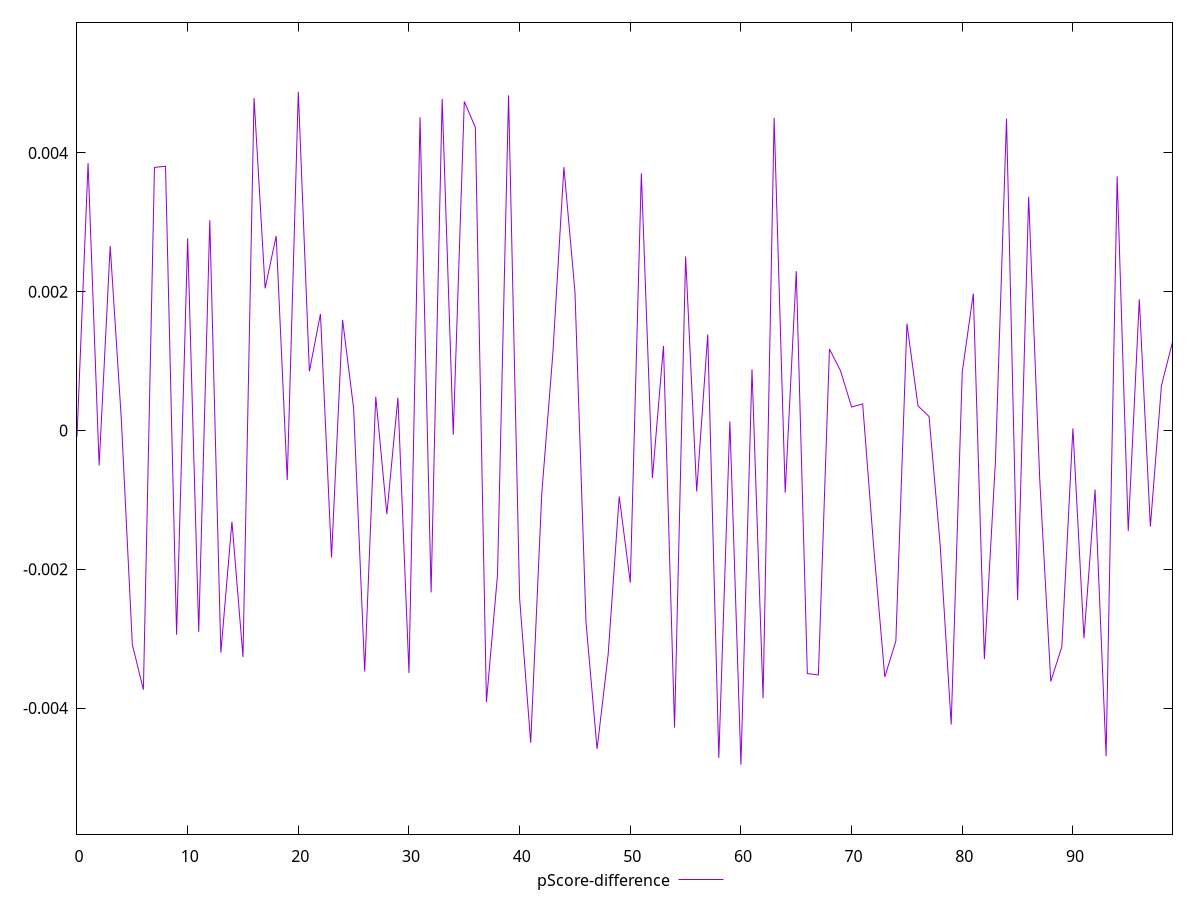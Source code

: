 reset

$pScoreDifference <<EOF
0 -0.00008775942149275018
1 0.003853738631654724
2 -0.0005022115864532495
3 0.0026581321184994122
4 0.00017704735196810706
5 -0.003083637785492477
6 -0.003734944924746464
7 0.0037916124868114798
8 0.0038076464771789054
9 -0.0029426826644275428
10 0.002770070581872619
11 -0.0029009015938816773
12 0.00302951877121449
13 -0.003200459552985424
14 -0.001313721613893204
15 -0.0032627517512987536
16 0.004791811850021643
17 0.0020487010260521465
18 0.0028036055472494548
19 -0.0007138223414809852
20 0.0048823026738905595
21 0.0008521620837705912
22 0.0016799922641115295
23 -0.0018290446400871518
24 0.0015949871885226896
25 0.0003185689571393313
26 -0.0034739201379921925
27 0.00048640285286893903
28 -0.0012047812370173938
29 0.00047287172827770174
30 -0.003492573789817044
31 0.004513665801322175
32 -0.0023323352232814676
33 0.004778912099683952
34 -0.00006147196530259524
35 0.004740935837816207
36 0.0043671248756201875
37 -0.003913593253916825
38 -0.0020806268409604423
39 0.004829309336880638
40 -0.0024211310803764485
41 -0.0044994185625479854
42 -0.0009108567761734188
43 0.001102700039151805
44 0.003794779110508406
45 0.002002288329546409
46 -0.0027687496641808362
47 -0.004588647860878092
48 -0.003227780185752649
49 -0.0009509807590818431
50 -0.0021929348742590893
51 0.0037074803552423763
52 -0.000683114004690677
53 0.0012184423002709055
54 -0.004280866044740428
55 0.00250835007713468
56 -0.0008785390420008587
57 0.001384022035021748
58 -0.004716817880949242
59 0.00013301837457535548
60 -0.004815851840021312
61 0.000881212178596269
62 -0.0038582002497403733
63 0.004506154943631713
64 -0.0008958967883379021
65 0.00229677346086532
66 -0.0035021823278011954
67 -0.0035220867570683323
68 0.001174487080564779
69 0.0008605713415698046
70 0.0003390039747918072
71 0.0003835492886622438
72 -0.0016880852790110978
73 -0.003551918488034933
74 -0.003033800472850845
75 0.0015411313596299658
76 0.00035512231597956134
77 0.00020211012924920002
78 -0.0016368183352536425
79 -0.0042361286291051625
80 0.0008447301589464828
81 0.0019733603469958005
82 -0.003294881478369982
83 -0.0004420448958282197
84 0.004494828593145761
85 -0.0024444523913510485
86 0.003367686332351516
87 -0.0006960550586961878
88 -0.003616136790063673
89 -0.003116632662874097
90 0.00003138575152850098
91 -0.0029933761746397947
92 -0.0008510217060949676
93 -0.004691317181129473
94 0.0036638213409122544
95 -0.001449276069013461
96 0.0018912683567784416
97 -0.0013851675472584812
98 0.0006466949882880657
99 0.0012736988970487584
EOF

set key outside below
set xrange [0:99]
set yrange [-0.005815851840021312:0.0058823026738905595]
set trange [-0.005815851840021312:0.0058823026738905595]
set terminal svg size 640, 500 enhanced background rgb 'white'
set output "reports/report_00033_2021-03-01T14-23-16.841Z/mainthread-work-breakdown/samples/astro/pScore-difference/values.svg"

plot $pScoreDifference title "pScore-difference" with line

reset
